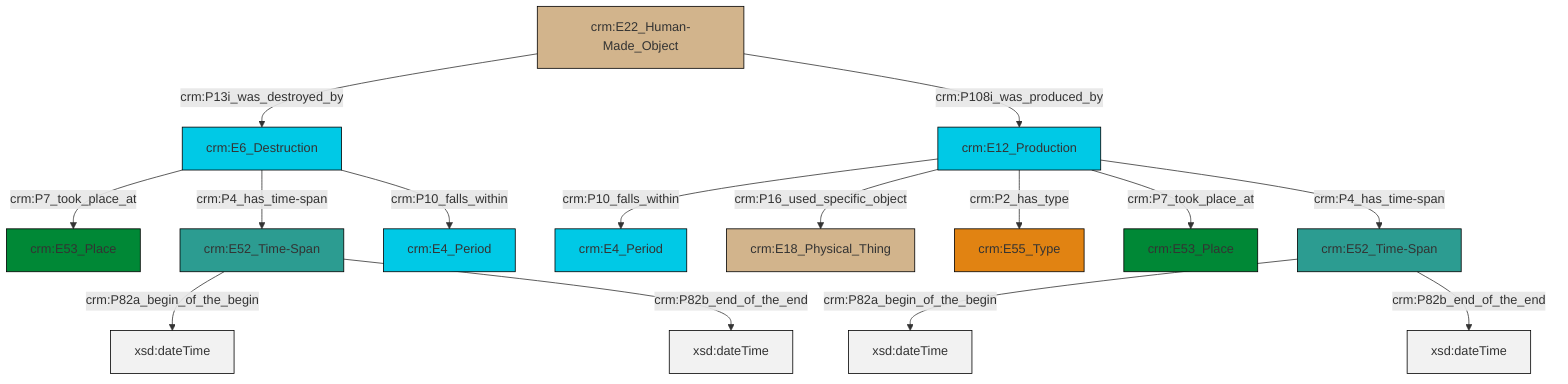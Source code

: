 graph TD
classDef Literal fill:#f2f2f2,stroke:#000000;
classDef CRM_Entity fill:#FFFFFF,stroke:#000000;
classDef Temporal_Entity fill:#00C9E6, stroke:#000000;
classDef Type fill:#E18312, stroke:#000000;
classDef Time-Span fill:#2C9C91, stroke:#000000;
classDef Appellation fill:#FFEB7F, stroke:#000000;
classDef Place fill:#008836, stroke:#000000;
classDef Persistent_Item fill:#B266B2, stroke:#000000;
classDef Conceptual_Object fill:#FFD700, stroke:#000000;
classDef Physical_Thing fill:#D2B48C, stroke:#000000;
classDef Actor fill:#f58aad, stroke:#000000;
classDef PC_Classes fill:#4ce600, stroke:#000000;
classDef Multi fill:#cccccc,stroke:#000000;

2["crm:E6_Destruction"]:::Temporal_Entity -->|crm:P4_has_time-span| 3["crm:E52_Time-Span"]:::Time-Span
2["crm:E6_Destruction"]:::Temporal_Entity -->|crm:P10_falls_within| 8["crm:E4_Period"]:::Temporal_Entity
4["crm:E12_Production"]:::Temporal_Entity -->|crm:P10_falls_within| 9["crm:E4_Period"]:::Temporal_Entity
4["crm:E12_Production"]:::Temporal_Entity -->|crm:P2_has_type| 14["crm:E55_Type"]:::Type
3["crm:E52_Time-Span"]:::Time-Span -->|crm:P82a_begin_of_the_begin| 15[xsd:dateTime]:::Literal
4["crm:E12_Production"]:::Temporal_Entity -->|crm:P16_used_specific_object| 10["crm:E18_Physical_Thing"]:::Physical_Thing
19["crm:E52_Time-Span"]:::Time-Span -->|crm:P82a_begin_of_the_begin| 20[xsd:dateTime]:::Literal
4["crm:E12_Production"]:::Temporal_Entity -->|crm:P7_took_place_at| 16["crm:E53_Place"]:::Place
19["crm:E52_Time-Span"]:::Time-Span -->|crm:P82b_end_of_the_end| 21[xsd:dateTime]:::Literal
12["crm:E22_Human-Made_Object"]:::Physical_Thing -->|crm:P13i_was_destroyed_by| 2["crm:E6_Destruction"]:::Temporal_Entity
12["crm:E22_Human-Made_Object"]:::Physical_Thing -->|crm:P108i_was_produced_by| 4["crm:E12_Production"]:::Temporal_Entity
3["crm:E52_Time-Span"]:::Time-Span -->|crm:P82b_end_of_the_end| 25[xsd:dateTime]:::Literal
2["crm:E6_Destruction"]:::Temporal_Entity -->|crm:P7_took_place_at| 0["crm:E53_Place"]:::Place
4["crm:E12_Production"]:::Temporal_Entity -->|crm:P4_has_time-span| 19["crm:E52_Time-Span"]:::Time-Span